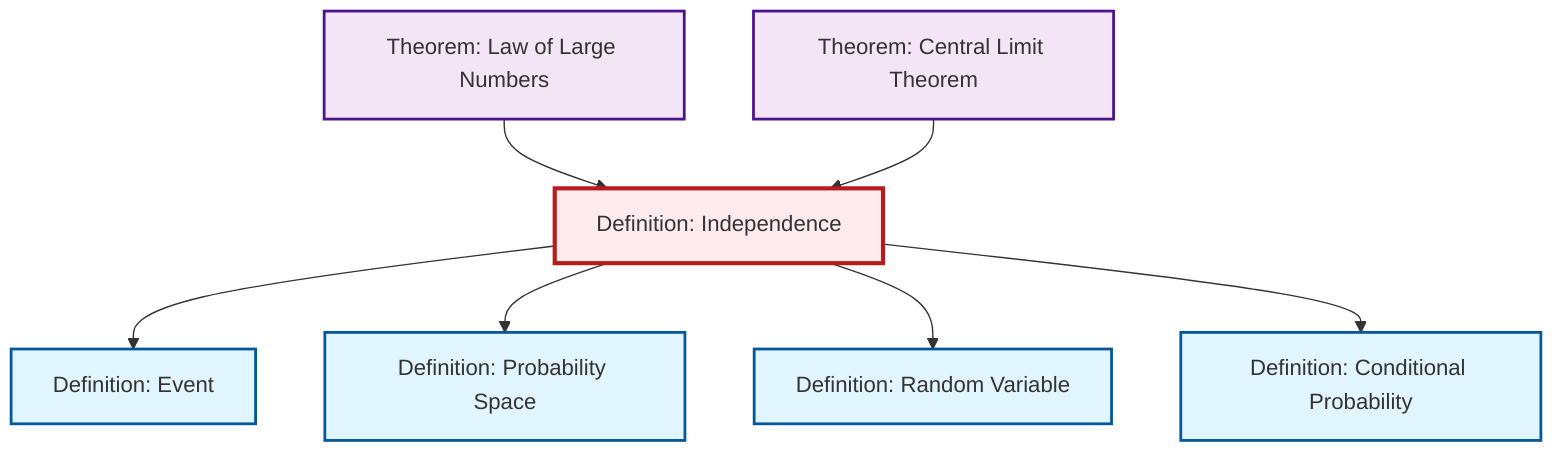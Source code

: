 graph TD
    classDef definition fill:#e1f5fe,stroke:#01579b,stroke-width:2px
    classDef theorem fill:#f3e5f5,stroke:#4a148c,stroke-width:2px
    classDef axiom fill:#fff3e0,stroke:#e65100,stroke-width:2px
    classDef example fill:#e8f5e9,stroke:#1b5e20,stroke-width:2px
    classDef current fill:#ffebee,stroke:#b71c1c,stroke-width:3px
    def-random-variable["Definition: Random Variable"]:::definition
    def-conditional-probability["Definition: Conditional Probability"]:::definition
    thm-central-limit["Theorem: Central Limit Theorem"]:::theorem
    def-event["Definition: Event"]:::definition
    thm-law-of-large-numbers["Theorem: Law of Large Numbers"]:::theorem
    def-independence["Definition: Independence"]:::definition
    def-probability-space["Definition: Probability Space"]:::definition
    def-independence --> def-event
    def-independence --> def-probability-space
    thm-law-of-large-numbers --> def-independence
    def-independence --> def-random-variable
    thm-central-limit --> def-independence
    def-independence --> def-conditional-probability
    class def-independence current